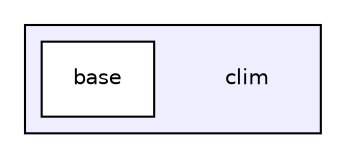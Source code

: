 digraph "clim" {
  compound=true
  node [ fontsize="10", fontname="Helvetica"];
  edge [ labelfontsize="10", labelfontname="Helvetica"];
  subgraph clusterdir_6a262a83bc2d86faf5795ac90bc03d5d {
    graph [ bgcolor="#eeeeff", pencolor="black", label="" URL="dir_6a262a83bc2d86faf5795ac90bc03d5d.html"];
    dir_6a262a83bc2d86faf5795ac90bc03d5d [shape=plaintext label="clim"];
    dir_be4a8d68199287f9274077838a120e8a [shape=box label="base" color="black" fillcolor="white" style="filled" URL="dir_be4a8d68199287f9274077838a120e8a.html"];
  }
}
